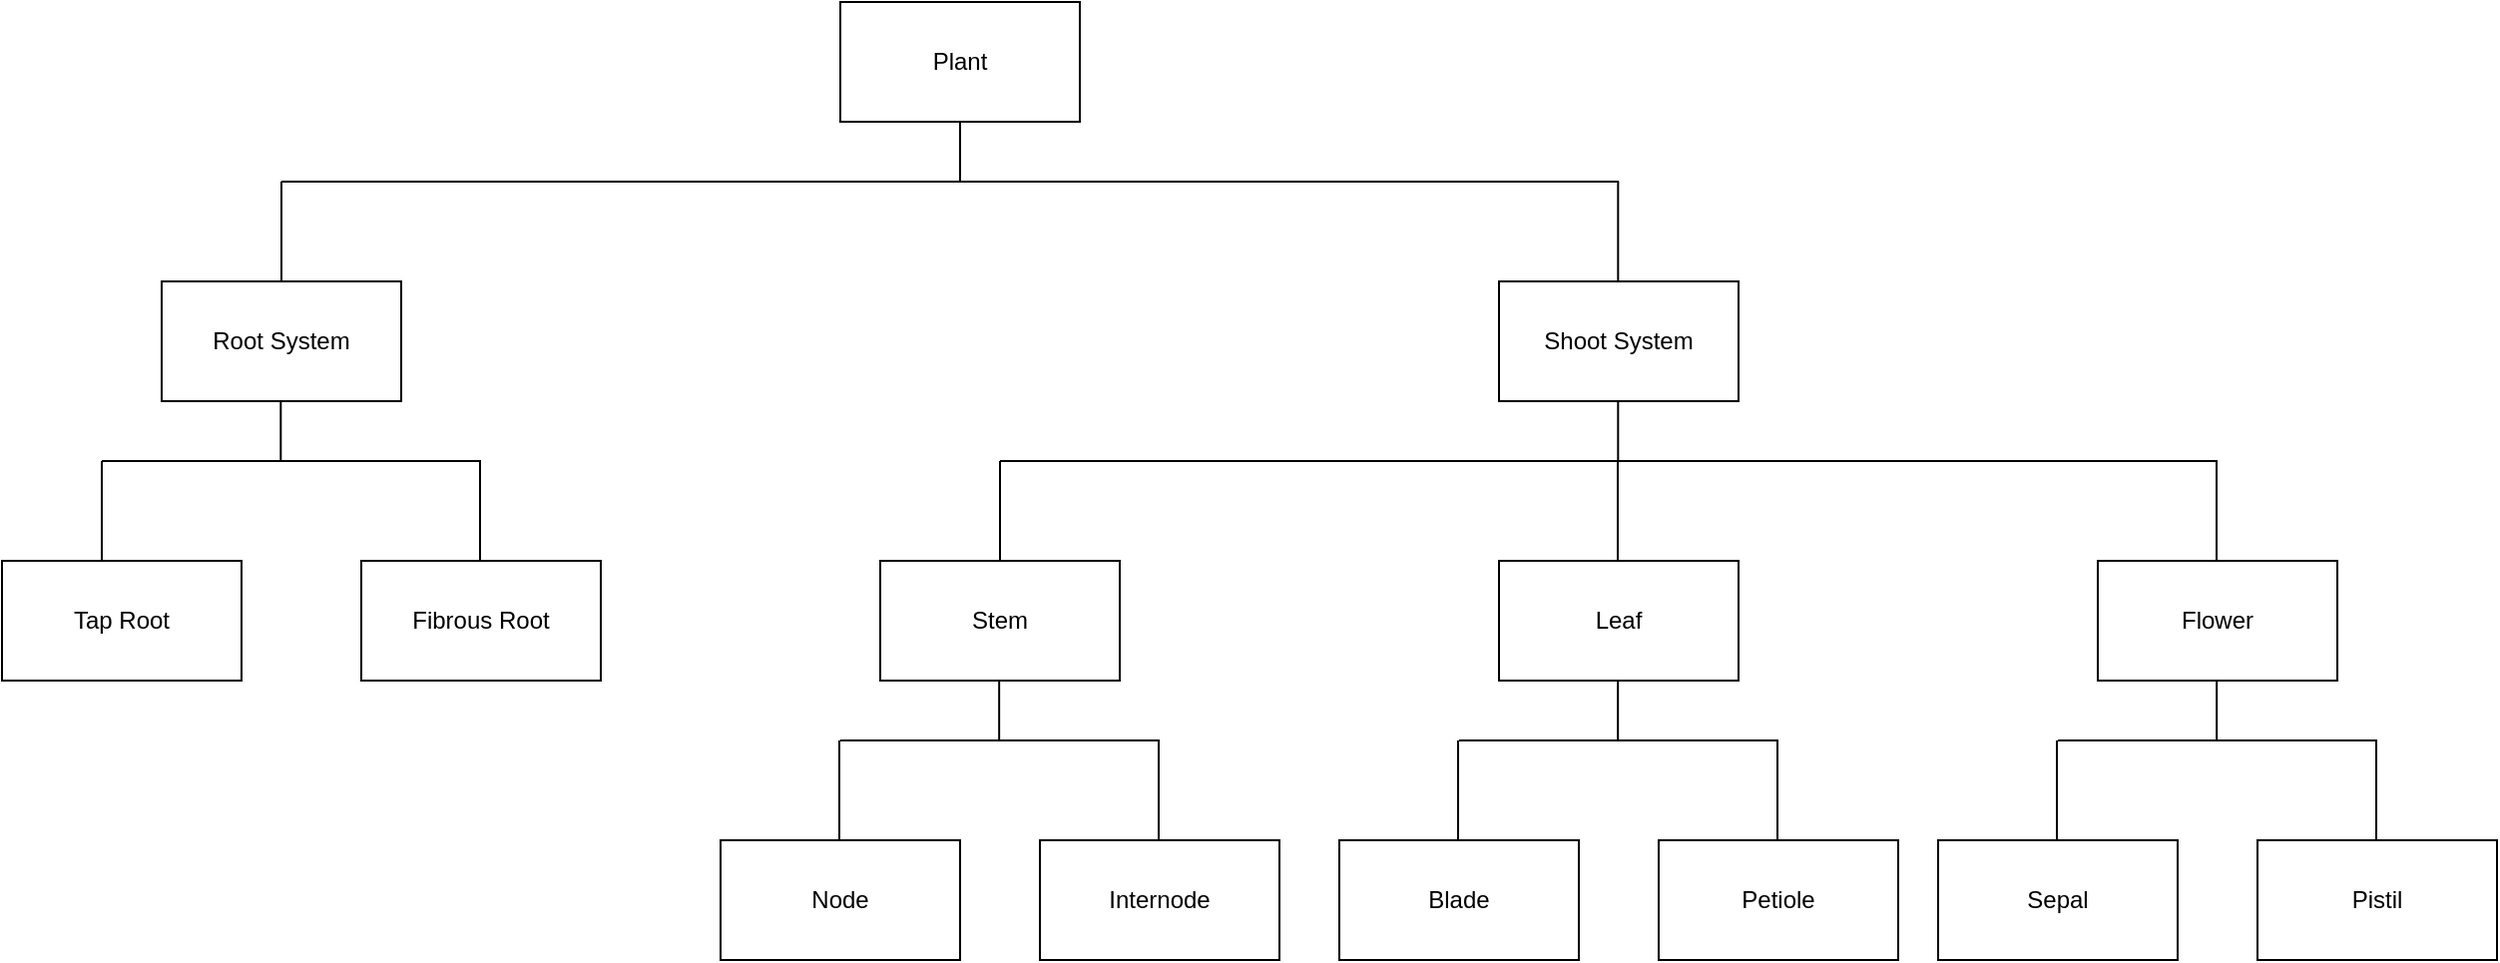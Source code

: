 <mxfile version="24.6.4" type="device">
  <diagram name="Page-1" id="dte0CrF6VS-DYXbnkwuB">
    <mxGraphModel dx="1969" dy="868" grid="1" gridSize="10" guides="1" tooltips="1" connect="1" arrows="1" fold="1" page="1" pageScale="1" pageWidth="850" pageHeight="1100" math="0" shadow="0">
      <root>
        <mxCell id="0" />
        <mxCell id="1" parent="0" />
        <mxCell id="LPhrEmIctdq5agqJqqwf-1" value="Plant" style="rounded=0;whiteSpace=wrap;html=1;" vertex="1" parent="1">
          <mxGeometry x="490" y="40" width="120" height="60" as="geometry" />
        </mxCell>
        <mxCell id="LPhrEmIctdq5agqJqqwf-2" value="Root System" style="rounded=0;whiteSpace=wrap;html=1;" vertex="1" parent="1">
          <mxGeometry x="150" y="180" width="120" height="60" as="geometry" />
        </mxCell>
        <mxCell id="LPhrEmIctdq5agqJqqwf-3" value="Shoot System" style="rounded=0;whiteSpace=wrap;html=1;" vertex="1" parent="1">
          <mxGeometry x="820" y="180" width="120" height="60" as="geometry" />
        </mxCell>
        <mxCell id="LPhrEmIctdq5agqJqqwf-4" value="Tap Root" style="rounded=0;whiteSpace=wrap;html=1;" vertex="1" parent="1">
          <mxGeometry x="70" y="320" width="120" height="60" as="geometry" />
        </mxCell>
        <mxCell id="LPhrEmIctdq5agqJqqwf-5" value="Fibrous Root" style="rounded=0;whiteSpace=wrap;html=1;" vertex="1" parent="1">
          <mxGeometry x="250" y="320" width="120" height="60" as="geometry" />
        </mxCell>
        <mxCell id="LPhrEmIctdq5agqJqqwf-7" value="Stem" style="rounded=0;whiteSpace=wrap;html=1;" vertex="1" parent="1">
          <mxGeometry x="510" y="320" width="120" height="60" as="geometry" />
        </mxCell>
        <mxCell id="LPhrEmIctdq5agqJqqwf-11" value="Leaf" style="rounded=0;whiteSpace=wrap;html=1;" vertex="1" parent="1">
          <mxGeometry x="820" y="320" width="120" height="60" as="geometry" />
        </mxCell>
        <mxCell id="LPhrEmIctdq5agqJqqwf-12" value="Blade" style="rounded=0;whiteSpace=wrap;html=1;" vertex="1" parent="1">
          <mxGeometry x="740" y="460" width="120" height="60" as="geometry" />
        </mxCell>
        <mxCell id="LPhrEmIctdq5agqJqqwf-13" value="Petiole" style="rounded=0;whiteSpace=wrap;html=1;" vertex="1" parent="1">
          <mxGeometry x="900" y="460" width="120" height="60" as="geometry" />
        </mxCell>
        <mxCell id="LPhrEmIctdq5agqJqqwf-14" value="Flower" style="rounded=0;whiteSpace=wrap;html=1;" vertex="1" parent="1">
          <mxGeometry x="1120" y="320" width="120" height="60" as="geometry" />
        </mxCell>
        <mxCell id="LPhrEmIctdq5agqJqqwf-17" value="" style="endArrow=none;html=1;rounded=0;entryX=0.5;entryY=1;entryDx=0;entryDy=0;" edge="1" parent="1" target="LPhrEmIctdq5agqJqqwf-1">
          <mxGeometry width="50" height="50" relative="1" as="geometry">
            <mxPoint x="550" y="130" as="sourcePoint" />
            <mxPoint x="600" y="190" as="targetPoint" />
          </mxGeometry>
        </mxCell>
        <mxCell id="LPhrEmIctdq5agqJqqwf-18" value="" style="endArrow=none;html=1;rounded=0;" edge="1" parent="1">
          <mxGeometry width="50" height="50" relative="1" as="geometry">
            <mxPoint x="210" y="130" as="sourcePoint" />
            <mxPoint x="880" y="130" as="targetPoint" />
          </mxGeometry>
        </mxCell>
        <mxCell id="LPhrEmIctdq5agqJqqwf-19" value="" style="endArrow=none;html=1;rounded=0;" edge="1" parent="1" source="LPhrEmIctdq5agqJqqwf-2">
          <mxGeometry width="50" height="50" relative="1" as="geometry">
            <mxPoint x="550" y="270" as="sourcePoint" />
            <mxPoint x="210" y="130" as="targetPoint" />
          </mxGeometry>
        </mxCell>
        <mxCell id="LPhrEmIctdq5agqJqqwf-20" value="" style="endArrow=none;html=1;rounded=0;" edge="1" parent="1">
          <mxGeometry width="50" height="50" relative="1" as="geometry">
            <mxPoint x="879.66" y="180" as="sourcePoint" />
            <mxPoint x="879.66" y="130" as="targetPoint" />
          </mxGeometry>
        </mxCell>
        <mxCell id="LPhrEmIctdq5agqJqqwf-22" value="" style="endArrow=none;html=1;rounded=0;entryX=0.5;entryY=1;entryDx=0;entryDy=0;" edge="1" parent="1">
          <mxGeometry width="50" height="50" relative="1" as="geometry">
            <mxPoint x="209.66" y="270" as="sourcePoint" />
            <mxPoint x="209.66" y="240" as="targetPoint" />
          </mxGeometry>
        </mxCell>
        <mxCell id="LPhrEmIctdq5agqJqqwf-25" value="" style="endArrow=none;html=1;rounded=0;entryX=0.5;entryY=1;entryDx=0;entryDy=0;" edge="1" parent="1">
          <mxGeometry width="50" height="50" relative="1" as="geometry">
            <mxPoint x="879.66" y="270" as="sourcePoint" />
            <mxPoint x="879.66" y="240" as="targetPoint" />
          </mxGeometry>
        </mxCell>
        <mxCell id="LPhrEmIctdq5agqJqqwf-26" value="" style="endArrow=none;html=1;rounded=0;" edge="1" parent="1">
          <mxGeometry width="50" height="50" relative="1" as="geometry">
            <mxPoint x="120" y="270" as="sourcePoint" />
            <mxPoint x="310" y="270" as="targetPoint" />
          </mxGeometry>
        </mxCell>
        <mxCell id="LPhrEmIctdq5agqJqqwf-27" value="" style="endArrow=none;html=1;rounded=0;" edge="1" parent="1">
          <mxGeometry width="50" height="50" relative="1" as="geometry">
            <mxPoint x="570" y="270" as="sourcePoint" />
            <mxPoint x="1180" y="270" as="targetPoint" />
          </mxGeometry>
        </mxCell>
        <mxCell id="LPhrEmIctdq5agqJqqwf-28" value="" style="endArrow=none;html=1;rounded=0;" edge="1" parent="1">
          <mxGeometry width="50" height="50" relative="1" as="geometry">
            <mxPoint x="1179.5" y="320" as="sourcePoint" />
            <mxPoint x="1179.5" y="270" as="targetPoint" />
          </mxGeometry>
        </mxCell>
        <mxCell id="LPhrEmIctdq5agqJqqwf-29" value="" style="endArrow=none;html=1;rounded=0;" edge="1" parent="1">
          <mxGeometry width="50" height="50" relative="1" as="geometry">
            <mxPoint x="879.5" y="320" as="sourcePoint" />
            <mxPoint x="879.5" y="270" as="targetPoint" />
          </mxGeometry>
        </mxCell>
        <mxCell id="LPhrEmIctdq5agqJqqwf-30" value="" style="endArrow=none;html=1;rounded=0;" edge="1" parent="1">
          <mxGeometry width="50" height="50" relative="1" as="geometry">
            <mxPoint x="570" y="320" as="sourcePoint" />
            <mxPoint x="570" y="270" as="targetPoint" />
          </mxGeometry>
        </mxCell>
        <mxCell id="LPhrEmIctdq5agqJqqwf-31" value="" style="endArrow=none;html=1;rounded=0;" edge="1" parent="1">
          <mxGeometry width="50" height="50" relative="1" as="geometry">
            <mxPoint x="309.5" y="320" as="sourcePoint" />
            <mxPoint x="309.5" y="270" as="targetPoint" />
          </mxGeometry>
        </mxCell>
        <mxCell id="LPhrEmIctdq5agqJqqwf-32" value="" style="endArrow=none;html=1;rounded=0;" edge="1" parent="1">
          <mxGeometry width="50" height="50" relative="1" as="geometry">
            <mxPoint x="120" y="320" as="sourcePoint" />
            <mxPoint x="120" y="270" as="targetPoint" />
          </mxGeometry>
        </mxCell>
        <mxCell id="LPhrEmIctdq5agqJqqwf-35" value="" style="endArrow=none;html=1;rounded=0;" edge="1" parent="1">
          <mxGeometry width="50" height="50" relative="1" as="geometry">
            <mxPoint x="799.5" y="460" as="sourcePoint" />
            <mxPoint x="799.5" y="410" as="targetPoint" />
          </mxGeometry>
        </mxCell>
        <mxCell id="LPhrEmIctdq5agqJqqwf-42" value="" style="endArrow=none;html=1;rounded=0;" edge="1" parent="1">
          <mxGeometry width="50" height="50" relative="1" as="geometry">
            <mxPoint x="959.5" y="460" as="sourcePoint" />
            <mxPoint x="959.5" y="410" as="targetPoint" />
          </mxGeometry>
        </mxCell>
        <mxCell id="LPhrEmIctdq5agqJqqwf-44" value="" style="endArrow=none;html=1;rounded=0;entryX=0.5;entryY=1;entryDx=0;entryDy=0;" edge="1" parent="1">
          <mxGeometry width="50" height="50" relative="1" as="geometry">
            <mxPoint x="879.58" y="410" as="sourcePoint" />
            <mxPoint x="879.58" y="380" as="targetPoint" />
          </mxGeometry>
        </mxCell>
        <mxCell id="LPhrEmIctdq5agqJqqwf-57" value="" style="endArrow=none;html=1;rounded=0;" edge="1" parent="1">
          <mxGeometry width="50" height="50" relative="1" as="geometry">
            <mxPoint x="800" y="410" as="sourcePoint" />
            <mxPoint x="960" y="410" as="targetPoint" />
          </mxGeometry>
        </mxCell>
        <mxCell id="LPhrEmIctdq5agqJqqwf-63" value="Node" style="rounded=0;whiteSpace=wrap;html=1;" vertex="1" parent="1">
          <mxGeometry x="430" y="460" width="120" height="60" as="geometry" />
        </mxCell>
        <mxCell id="LPhrEmIctdq5agqJqqwf-64" value="Internode" style="rounded=0;whiteSpace=wrap;html=1;" vertex="1" parent="1">
          <mxGeometry x="590" y="460" width="120" height="60" as="geometry" />
        </mxCell>
        <mxCell id="LPhrEmIctdq5agqJqqwf-65" value="" style="endArrow=none;html=1;rounded=0;" edge="1" parent="1">
          <mxGeometry width="50" height="50" relative="1" as="geometry">
            <mxPoint x="489.5" y="460" as="sourcePoint" />
            <mxPoint x="489.5" y="410" as="targetPoint" />
          </mxGeometry>
        </mxCell>
        <mxCell id="LPhrEmIctdq5agqJqqwf-66" value="" style="endArrow=none;html=1;rounded=0;" edge="1" parent="1">
          <mxGeometry width="50" height="50" relative="1" as="geometry">
            <mxPoint x="649.5" y="460" as="sourcePoint" />
            <mxPoint x="649.5" y="410" as="targetPoint" />
          </mxGeometry>
        </mxCell>
        <mxCell id="LPhrEmIctdq5agqJqqwf-67" value="" style="endArrow=none;html=1;rounded=0;entryX=0.5;entryY=1;entryDx=0;entryDy=0;" edge="1" parent="1">
          <mxGeometry width="50" height="50" relative="1" as="geometry">
            <mxPoint x="569.58" y="410" as="sourcePoint" />
            <mxPoint x="569.58" y="380" as="targetPoint" />
          </mxGeometry>
        </mxCell>
        <mxCell id="LPhrEmIctdq5agqJqqwf-68" value="" style="endArrow=none;html=1;rounded=0;" edge="1" parent="1">
          <mxGeometry width="50" height="50" relative="1" as="geometry">
            <mxPoint x="490" y="410" as="sourcePoint" />
            <mxPoint x="650" y="410" as="targetPoint" />
          </mxGeometry>
        </mxCell>
        <mxCell id="LPhrEmIctdq5agqJqqwf-69" value="Sepal" style="rounded=0;whiteSpace=wrap;html=1;" vertex="1" parent="1">
          <mxGeometry x="1040" y="460" width="120" height="60" as="geometry" />
        </mxCell>
        <mxCell id="LPhrEmIctdq5agqJqqwf-70" value="Pistil" style="rounded=0;whiteSpace=wrap;html=1;" vertex="1" parent="1">
          <mxGeometry x="1200" y="460" width="120" height="60" as="geometry" />
        </mxCell>
        <mxCell id="LPhrEmIctdq5agqJqqwf-71" value="" style="endArrow=none;html=1;rounded=0;" edge="1" parent="1">
          <mxGeometry width="50" height="50" relative="1" as="geometry">
            <mxPoint x="1099.5" y="460" as="sourcePoint" />
            <mxPoint x="1099.5" y="410" as="targetPoint" />
          </mxGeometry>
        </mxCell>
        <mxCell id="LPhrEmIctdq5agqJqqwf-72" value="" style="endArrow=none;html=1;rounded=0;" edge="1" parent="1">
          <mxGeometry width="50" height="50" relative="1" as="geometry">
            <mxPoint x="1259.5" y="460" as="sourcePoint" />
            <mxPoint x="1259.5" y="410" as="targetPoint" />
          </mxGeometry>
        </mxCell>
        <mxCell id="LPhrEmIctdq5agqJqqwf-73" value="" style="endArrow=none;html=1;rounded=0;entryX=0.5;entryY=1;entryDx=0;entryDy=0;" edge="1" parent="1">
          <mxGeometry width="50" height="50" relative="1" as="geometry">
            <mxPoint x="1179.58" y="410" as="sourcePoint" />
            <mxPoint x="1179.58" y="380" as="targetPoint" />
          </mxGeometry>
        </mxCell>
        <mxCell id="LPhrEmIctdq5agqJqqwf-74" value="" style="endArrow=none;html=1;rounded=0;" edge="1" parent="1">
          <mxGeometry width="50" height="50" relative="1" as="geometry">
            <mxPoint x="1100" y="410" as="sourcePoint" />
            <mxPoint x="1260" y="410" as="targetPoint" />
          </mxGeometry>
        </mxCell>
      </root>
    </mxGraphModel>
  </diagram>
</mxfile>

